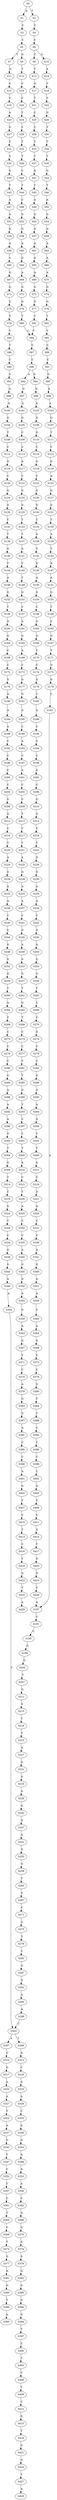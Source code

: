 strict digraph  {
	S0 -> S1 [ label = A ];
	S0 -> S2 [ label = T ];
	S1 -> S3 [ label = T ];
	S2 -> S4 [ label = T ];
	S3 -> S5 [ label = C ];
	S4 -> S6 [ label = C ];
	S5 -> S7 [ label = T ];
	S5 -> S8 [ label = G ];
	S6 -> S9 [ label = C ];
	S6 -> S10 [ label = G ];
	S7 -> S11 [ label = G ];
	S8 -> S12 [ label = T ];
	S9 -> S13 [ label = T ];
	S10 -> S14 [ label = A ];
	S11 -> S15 [ label = C ];
	S12 -> S16 [ label = C ];
	S13 -> S17 [ label = G ];
	S14 -> S18 [ label = T ];
	S15 -> S19 [ label = C ];
	S16 -> S20 [ label = C ];
	S17 -> S21 [ label = T ];
	S18 -> S22 [ label = C ];
	S19 -> S23 [ label = A ];
	S20 -> S24 [ label = T ];
	S21 -> S25 [ label = C ];
	S22 -> S26 [ label = G ];
	S23 -> S27 [ label = G ];
	S24 -> S28 [ label = C ];
	S25 -> S29 [ label = C ];
	S26 -> S30 [ label = T ];
	S27 -> S31 [ label = T ];
	S28 -> S32 [ label = T ];
	S29 -> S33 [ label = T ];
	S30 -> S34 [ label = T ];
	S31 -> S35 [ label = C ];
	S32 -> S36 [ label = T ];
	S33 -> S37 [ label = T ];
	S34 -> S38 [ label = T ];
	S35 -> S39 [ label = G ];
	S36 -> S40 [ label = C ];
	S37 -> S41 [ label = G ];
	S38 -> S42 [ label = G ];
	S39 -> S43 [ label = T ];
	S40 -> S44 [ label = T ];
	S41 -> S45 [ label = T ];
	S42 -> S46 [ label = T ];
	S43 -> S47 [ label = A ];
	S44 -> S48 [ label = C ];
	S45 -> S49 [ label = A ];
	S46 -> S50 [ label = A ];
	S47 -> S51 [ label = A ];
	S48 -> S52 [ label = G ];
	S49 -> S53 [ label = G ];
	S50 -> S54 [ label = G ];
	S51 -> S55 [ label = G ];
	S52 -> S56 [ label = G ];
	S53 -> S57 [ label = G ];
	S54 -> S58 [ label = G ];
	S55 -> S59 [ label = A ];
	S56 -> S60 [ label = A ];
	S57 -> S61 [ label = A ];
	S58 -> S62 [ label = A ];
	S59 -> S63 [ label = C ];
	S60 -> S64 [ label = G ];
	S61 -> S65 [ label = G ];
	S62 -> S66 [ label = A ];
	S63 -> S67 [ label = G ];
	S64 -> S68 [ label = A ];
	S65 -> S69 [ label = A ];
	S66 -> S70 [ label = A ];
	S67 -> S71 [ label = G ];
	S68 -> S72 [ label = G ];
	S69 -> S73 [ label = G ];
	S70 -> S74 [ label = G ];
	S71 -> S75 [ label = C ];
	S72 -> S76 [ label = G ];
	S73 -> S77 [ label = G ];
	S74 -> S78 [ label = G ];
	S75 -> S79 [ label = T ];
	S76 -> S80 [ label = T ];
	S77 -> S81 [ label = T ];
	S78 -> S82 [ label = T ];
	S79 -> S83 [ label = C ];
	S80 -> S84 [ label = C ];
	S81 -> S84 [ label = C ];
	S82 -> S85 [ label = C ];
	S83 -> S86 [ label = T ];
	S84 -> S87 [ label = C ];
	S85 -> S88 [ label = C ];
	S86 -> S89 [ label = C ];
	S87 -> S90 [ label = C ];
	S88 -> S91 [ label = C ];
	S89 -> S92 [ label = G ];
	S90 -> S93 [ label = A ];
	S90 -> S94 [ label = G ];
	S91 -> S95 [ label = G ];
	S92 -> S96 [ label = A ];
	S93 -> S97 [ label = G ];
	S94 -> S98 [ label = G ];
	S95 -> S99 [ label = A ];
	S96 -> S100 [ label = A ];
	S97 -> S101 [ label = A ];
	S98 -> S102 [ label = A ];
	S99 -> S103 [ label = A ];
	S100 -> S104 [ label = G ];
	S101 -> S105 [ label = G ];
	S102 -> S106 [ label = G ];
	S103 -> S107 [ label = G ];
	S104 -> S108 [ label = T ];
	S105 -> S109 [ label = C ];
	S106 -> S110 [ label = G ];
	S107 -> S111 [ label = T ];
	S108 -> S112 [ label = C ];
	S109 -> S113 [ label = C ];
	S110 -> S114 [ label = C ];
	S111 -> S115 [ label = C ];
	S112 -> S116 [ label = G ];
	S113 -> S117 [ label = A ];
	S114 -> S118 [ label = G ];
	S115 -> S119 [ label = G ];
	S116 -> S120 [ label = C ];
	S117 -> S121 [ label = C ];
	S118 -> S122 [ label = T ];
	S119 -> S123 [ label = A ];
	S120 -> S124 [ label = G ];
	S121 -> S125 [ label = G ];
	S122 -> S126 [ label = G ];
	S123 -> S127 [ label = G ];
	S124 -> S128 [ label = G ];
	S125 -> S129 [ label = G ];
	S126 -> S130 [ label = G ];
	S127 -> S131 [ label = G ];
	S128 -> S132 [ label = C ];
	S129 -> S133 [ label = T ];
	S130 -> S134 [ label = T ];
	S131 -> S135 [ label = T ];
	S132 -> S136 [ label = T ];
	S133 -> S137 [ label = T ];
	S134 -> S138 [ label = A ];
	S135 -> S139 [ label = A ];
	S136 -> S140 [ label = A ];
	S137 -> S141 [ label = A ];
	S138 -> S142 [ label = T ];
	S139 -> S143 [ label = T ];
	S140 -> S144 [ label = T ];
	S141 -> S145 [ label = C ];
	S142 -> S146 [ label = G ];
	S143 -> S147 [ label = A ];
	S144 -> S148 [ label = A ];
	S145 -> S149 [ label = T ];
	S146 -> S150 [ label = A ];
	S147 -> S151 [ label = A ];
	S148 -> S152 [ label = G ];
	S149 -> S153 [ label = G ];
	S150 -> S154 [ label = G ];
	S151 -> S155 [ label = G ];
	S152 -> S156 [ label = T ];
	S153 -> S157 [ label = C ];
	S154 -> S158 [ label = C ];
	S155 -> S159 [ label = T ];
	S156 -> S160 [ label = A ];
	S157 -> S161 [ label = A ];
	S158 -> S162 [ label = G ];
	S159 -> S163 [ label = C ];
	S160 -> S164 [ label = G ];
	S161 -> S165 [ label = G ];
	S162 -> S166 [ label = G ];
	S163 -> S167 [ label = G ];
	S164 -> S168 [ label = C ];
	S165 -> S169 [ label = A ];
	S166 -> S170 [ label = T ];
	S167 -> S171 [ label = T ];
	S168 -> S172 [ label = C ];
	S169 -> S173 [ label = C ];
	S170 -> S174 [ label = C ];
	S171 -> S175 [ label = G ];
	S172 -> S176 [ label = G ];
	S173 -> S177 [ label = G ];
	S174 -> S178 [ label = G ];
	S175 -> S179 [ label = G ];
	S176 -> S180 [ label = A ];
	S177 -> S181 [ label = G ];
	S178 -> S182 [ label = C ];
	S179 -> S183 [ label = T ];
	S180 -> S184 [ label = A ];
	S181 -> S185 [ label = A ];
	S182 -> S186 [ label = A ];
	S183 -> S187 [ label = A ];
	S184 -> S188 [ label = A ];
	S185 -> S189 [ label = C ];
	S186 -> S190 [ label = C ];
	S187 -> S191 [ label = C ];
	S188 -> S192 [ label = C ];
	S189 -> S193 [ label = A ];
	S190 -> S194 [ label = G ];
	S191 -> S195 [ label = C ];
	S192 -> S196 [ label = C ];
	S193 -> S197 [ label = C ];
	S194 -> S198 [ label = C ];
	S195 -> S199 [ label = G ];
	S196 -> S200 [ label = C ];
	S197 -> S201 [ label = A ];
	S198 -> S202 [ label = G ];
	S199 -> S203 [ label = G ];
	S200 -> S204 [ label = C ];
	S201 -> S205 [ label = C ];
	S202 -> S206 [ label = C ];
	S203 -> S207 [ label = T ];
	S204 -> S208 [ label = G ];
	S205 -> S209 [ label = C ];
	S206 -> S210 [ label = G ];
	S207 -> S211 [ label = G ];
	S208 -> S212 [ label = A ];
	S209 -> S213 [ label = T ];
	S210 -> S214 [ label = G ];
	S211 -> S215 [ label = G ];
	S212 -> S216 [ label = C ];
	S213 -> S217 [ label = C ];
	S214 -> S218 [ label = C ];
	S215 -> S219 [ label = T ];
	S216 -> S220 [ label = T ];
	S217 -> S221 [ label = T ];
	S218 -> S222 [ label = T ];
	S219 -> S223 [ label = T ];
	S220 -> S224 [ label = A ];
	S221 -> S225 [ label = A ];
	S222 -> S226 [ label = G ];
	S223 -> S227 [ label = A ];
	S224 -> S228 [ label = G ];
	S225 -> S229 [ label = G ];
	S226 -> S230 [ label = G ];
	S227 -> S231 [ label = G ];
	S228 -> S232 [ label = A ];
	S229 -> S233 [ label = A ];
	S230 -> S234 [ label = A ];
	S231 -> S235 [ label = A ];
	S232 -> S236 [ label = A ];
	S233 -> S237 [ label = A ];
	S234 -> S238 [ label = A ];
	S235 -> S239 [ label = A ];
	S236 -> S240 [ label = T ];
	S237 -> S241 [ label = C ];
	S238 -> S242 [ label = T ];
	S239 -> S243 [ label = G ];
	S240 -> S244 [ label = C ];
	S241 -> S245 [ label = G ];
	S242 -> S246 [ label = G ];
	S243 -> S247 [ label = G ];
	S244 -> S248 [ label = G ];
	S245 -> S249 [ label = A ];
	S246 -> S250 [ label = G ];
	S247 -> S251 [ label = G ];
	S248 -> S252 [ label = G ];
	S249 -> S253 [ label = G ];
	S250 -> S254 [ label = G ];
	S251 -> S255 [ label = G ];
	S252 -> S256 [ label = G ];
	S253 -> S257 [ label = G ];
	S254 -> S258 [ label = G ];
	S255 -> S259 [ label = G ];
	S256 -> S260 [ label = T ];
	S257 -> S261 [ label = T ];
	S258 -> S262 [ label = T ];
	S259 -> S263 [ label = T ];
	S260 -> S264 [ label = A ];
	S261 -> S265 [ label = G ];
	S262 -> S266 [ label = C ];
	S263 -> S267 [ label = C ];
	S264 -> S268 [ label = T ];
	S265 -> S269 [ label = T ];
	S266 -> S270 [ label = C ];
	S267 -> S271 [ label = C ];
	S268 -> S272 [ label = C ];
	S269 -> S273 [ label = C ];
	S270 -> S274 [ label = G ];
	S271 -> S275 [ label = G ];
	S272 -> S276 [ label = C ];
	S273 -> S277 [ label = C ];
	S274 -> S278 [ label = C ];
	S275 -> S279 [ label = T ];
	S276 -> S280 [ label = C ];
	S277 -> S281 [ label = C ];
	S278 -> S282 [ label = C ];
	S279 -> S283 [ label = C ];
	S280 -> S284 [ label = G ];
	S281 -> S285 [ label = T ];
	S282 -> S286 [ label = G ];
	S283 -> S287 [ label = G ];
	S284 -> S288 [ label = A ];
	S285 -> S289 [ label = G ];
	S286 -> S290 [ label = G ];
	S287 -> S291 [ label = G ];
	S288 -> S292 [ label = A ];
	S289 -> S293 [ label = T ];
	S290 -> S294 [ label = A ];
	S291 -> S295 [ label = A ];
	S292 -> S296 [ label = A ];
	S293 -> S297 [ label = C ];
	S294 -> S298 [ label = A ];
	S295 -> S299 [ label = A ];
	S296 -> S300 [ label = G ];
	S297 -> S301 [ label = C ];
	S298 -> S302 [ label = C ];
	S299 -> S303 [ label = C ];
	S300 -> S304 [ label = T ];
	S301 -> S305 [ label = T ];
	S302 -> S306 [ label = T ];
	S303 -> S307 [ label = A ];
	S303 -> S308 [ label = T ];
	S304 -> S309 [ label = G ];
	S305 -> S310 [ label = A ];
	S306 -> S311 [ label = G ];
	S307 -> S312 [ label = G ];
	S308 -> S313 [ label = A ];
	S309 -> S314 [ label = T ];
	S310 -> S315 [ label = C ];
	S311 -> S316 [ label = C ];
	S312 -> S317 [ label = G ];
	S313 -> S318 [ label = C ];
	S314 -> S319 [ label = C ];
	S315 -> S320 [ label = T ];
	S316 -> S321 [ label = A ];
	S317 -> S322 [ label = A ];
	S318 -> S323 [ label = A ];
	S319 -> S324 [ label = G ];
	S320 -> S325 [ label = A ];
	S321 -> S326 [ label = A ];
	S322 -> S327 [ label = A ];
	S323 -> S328 [ label = A ];
	S324 -> S329 [ label = T ];
	S325 -> S330 [ label = C ];
	S326 -> S331 [ label = C ];
	S327 -> S332 [ label = T ];
	S328 -> S333 [ label = C ];
	S329 -> S334 [ label = C ];
	S330 -> S335 [ label = C ];
	S331 -> S336 [ label = C ];
	S332 -> S337 [ label = A ];
	S333 -> S338 [ label = G ];
	S334 -> S339 [ label = G ];
	S335 -> S340 [ label = A ];
	S336 -> S341 [ label = A ];
	S337 -> S342 [ label = G ];
	S338 -> S343 [ label = A ];
	S339 -> S344 [ label = G ];
	S340 -> S345 [ label = G ];
	S341 -> S346 [ label = G ];
	S342 -> S347 [ label = T ];
	S343 -> S348 [ label = A ];
	S344 -> S349 [ label = A ];
	S345 -> S350 [ label = G ];
	S346 -> S351 [ label = A ];
	S347 -> S352 [ label = C ];
	S348 -> S353 [ label = A ];
	S349 -> S354 [ label = A ];
	S350 -> S355 [ label = A ];
	S351 -> S356 [ label = A ];
	S352 -> S357 [ label = T ];
	S353 -> S358 [ label = A ];
	S354 -> S303 [ label = C ];
	S355 -> S359 [ label = G ];
	S356 -> S360 [ label = C ];
	S357 -> S361 [ label = C ];
	S358 -> S362 [ label = C ];
	S359 -> S363 [ label = A ];
	S360 -> S364 [ label = A ];
	S361 -> S365 [ label = T ];
	S362 -> S366 [ label = A ];
	S363 -> S367 [ label = G ];
	S364 -> S368 [ label = G ];
	S365 -> S369 [ label = C ];
	S366 -> S370 [ label = G ];
	S367 -> S371 [ label = T ];
	S368 -> S372 [ label = C ];
	S369 -> S373 [ label = T ];
	S370 -> S374 [ label = A ];
	S371 -> S375 [ label = C ];
	S372 -> S376 [ label = C ];
	S373 -> S377 [ label = G ];
	S374 -> S378 [ label = A ];
	S375 -> S379 [ label = A ];
	S376 -> S380 [ label = G ];
	S377 -> S381 [ label = A ];
	S378 -> S382 [ label = G ];
	S379 -> S383 [ label = G ];
	S380 -> S384 [ label = T ];
	S381 -> S385 [ label = G ];
	S382 -> S386 [ label = G ];
	S383 -> S387 [ label = G ];
	S384 -> S388 [ label = C ];
	S385 -> S389 [ label = T ];
	S386 -> S390 [ label = G ];
	S387 -> S391 [ label = A ];
	S388 -> S392 [ label = C ];
	S389 -> S393 [ label = A ];
	S390 -> S394 [ label = G ];
	S391 -> S395 [ label = C ];
	S392 -> S396 [ label = T ];
	S394 -> S397 [ label = T ];
	S395 -> S398 [ label = C ];
	S396 -> S399 [ label = C ];
	S397 -> S400 [ label = C ];
	S398 -> S401 [ label = A ];
	S399 -> S402 [ label = T ];
	S400 -> S403 [ label = T ];
	S401 -> S404 [ label = G ];
	S402 -> S405 [ label = G ];
	S403 -> S406 [ label = C ];
	S404 -> S407 [ label = T ];
	S405 -> S408 [ label = T ];
	S406 -> S409 [ label = T ];
	S407 -> S410 [ label = C ];
	S408 -> S411 [ label = C ];
	S409 -> S412 [ label = C ];
	S410 -> S413 [ label = T ];
	S411 -> S414 [ label = G ];
	S412 -> S415 [ label = G ];
	S413 -> S416 [ label = C ];
	S414 -> S417 [ label = T ];
	S415 -> S418 [ label = T ];
	S416 -> S419 [ label = T ];
	S417 -> S420 [ label = G ];
	S418 -> S421 [ label = G ];
	S419 -> S422 [ label = G ];
	S420 -> S423 [ label = G ];
	S421 -> S424 [ label = G ];
	S422 -> S425 [ label = T ];
	S423 -> S426 [ label = T ];
	S424 -> S427 [ label = T ];
	S425 -> S428 [ label = A ];
	S426 -> S187 [ label = A ];
	S427 -> S429 [ label = A ];
}
